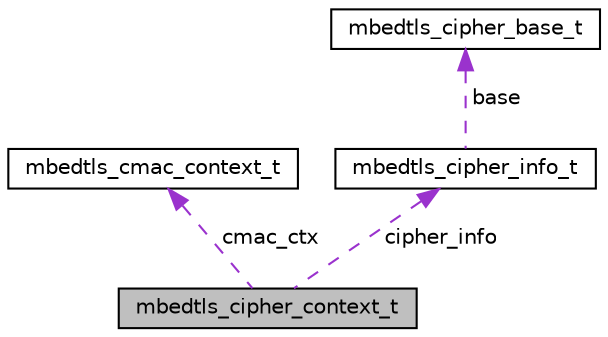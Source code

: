 digraph "mbedtls_cipher_context_t"
{
 // LATEX_PDF_SIZE
  edge [fontname="Helvetica",fontsize="10",labelfontname="Helvetica",labelfontsize="10"];
  node [fontname="Helvetica",fontsize="10",shape=record];
  Node1 [label="mbedtls_cipher_context_t",height=0.2,width=0.4,color="black", fillcolor="grey75", style="filled", fontcolor="black",tooltip=" "];
  Node2 -> Node1 [dir="back",color="darkorchid3",fontsize="10",style="dashed",label=" cmac_ctx" ,fontname="Helvetica"];
  Node2 [label="mbedtls_cmac_context_t",height=0.2,width=0.4,color="black", fillcolor="white", style="filled",URL="$d0/d35/structmbedtls__cmac__context__t.html",tooltip=" "];
  Node3 -> Node1 [dir="back",color="darkorchid3",fontsize="10",style="dashed",label=" cipher_info" ,fontname="Helvetica"];
  Node3 [label="mbedtls_cipher_info_t",height=0.2,width=0.4,color="black", fillcolor="white", style="filled",URL="$d7/d5a/structmbedtls__cipher__info__t.html",tooltip=" "];
  Node4 -> Node3 [dir="back",color="darkorchid3",fontsize="10",style="dashed",label=" base" ,fontname="Helvetica"];
  Node4 [label="mbedtls_cipher_base_t",height=0.2,width=0.4,color="black", fillcolor="white", style="filled",URL="$df/d32/structmbedtls__cipher__base__t.html",tooltip=" "];
}

